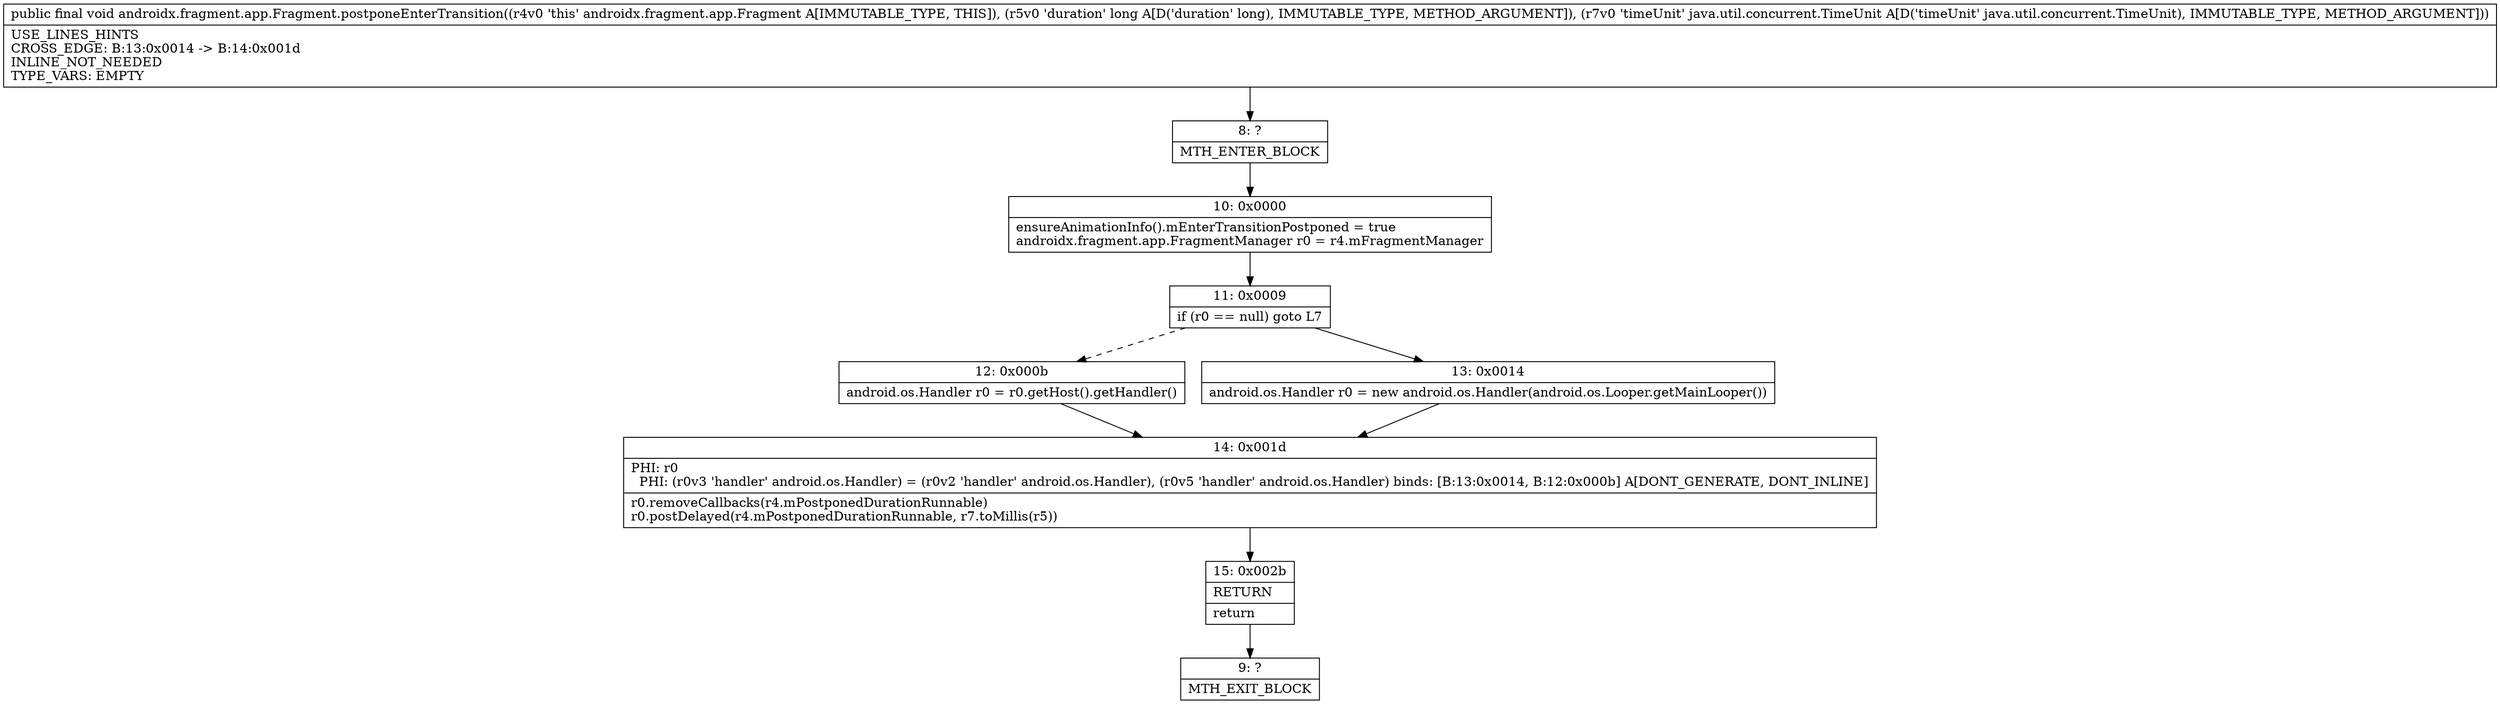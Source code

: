 digraph "CFG forandroidx.fragment.app.Fragment.postponeEnterTransition(JLjava\/util\/concurrent\/TimeUnit;)V" {
Node_8 [shape=record,label="{8\:\ ?|MTH_ENTER_BLOCK\l}"];
Node_10 [shape=record,label="{10\:\ 0x0000|ensureAnimationInfo().mEnterTransitionPostponed = true\landroidx.fragment.app.FragmentManager r0 = r4.mFragmentManager\l}"];
Node_11 [shape=record,label="{11\:\ 0x0009|if (r0 == null) goto L7\l}"];
Node_12 [shape=record,label="{12\:\ 0x000b|android.os.Handler r0 = r0.getHost().getHandler()\l}"];
Node_14 [shape=record,label="{14\:\ 0x001d|PHI: r0 \l  PHI: (r0v3 'handler' android.os.Handler) = (r0v2 'handler' android.os.Handler), (r0v5 'handler' android.os.Handler) binds: [B:13:0x0014, B:12:0x000b] A[DONT_GENERATE, DONT_INLINE]\l|r0.removeCallbacks(r4.mPostponedDurationRunnable)\lr0.postDelayed(r4.mPostponedDurationRunnable, r7.toMillis(r5))\l}"];
Node_15 [shape=record,label="{15\:\ 0x002b|RETURN\l|return\l}"];
Node_9 [shape=record,label="{9\:\ ?|MTH_EXIT_BLOCK\l}"];
Node_13 [shape=record,label="{13\:\ 0x0014|android.os.Handler r0 = new android.os.Handler(android.os.Looper.getMainLooper())\l}"];
MethodNode[shape=record,label="{public final void androidx.fragment.app.Fragment.postponeEnterTransition((r4v0 'this' androidx.fragment.app.Fragment A[IMMUTABLE_TYPE, THIS]), (r5v0 'duration' long A[D('duration' long), IMMUTABLE_TYPE, METHOD_ARGUMENT]), (r7v0 'timeUnit' java.util.concurrent.TimeUnit A[D('timeUnit' java.util.concurrent.TimeUnit), IMMUTABLE_TYPE, METHOD_ARGUMENT]))  | USE_LINES_HINTS\lCROSS_EDGE: B:13:0x0014 \-\> B:14:0x001d\lINLINE_NOT_NEEDED\lTYPE_VARS: EMPTY\l}"];
MethodNode -> Node_8;Node_8 -> Node_10;
Node_10 -> Node_11;
Node_11 -> Node_12[style=dashed];
Node_11 -> Node_13;
Node_12 -> Node_14;
Node_14 -> Node_15;
Node_15 -> Node_9;
Node_13 -> Node_14;
}

